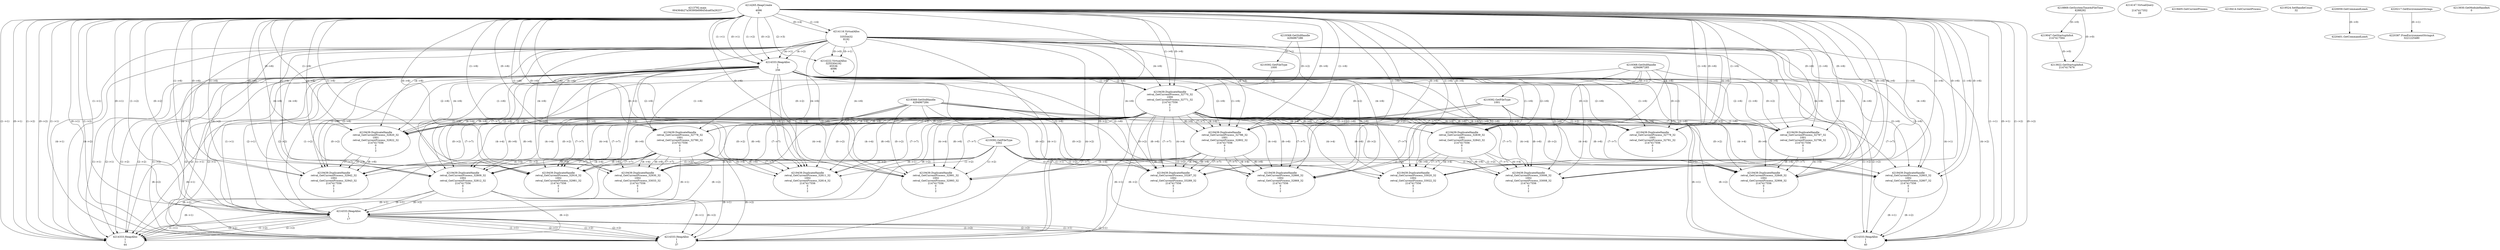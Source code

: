// Global SCDG with merge call
digraph {
	0 [label="4213792.main
004364b27a39390b69845dca65a26237"]
	1 [label="4214265.HeapCreate
1
4096
0"]
	2 [label="4218869.GetSystemTimeAsFileTime
4288292"]
	3 [label="4214116.VirtualAlloc
0
33554432
8192
1"]
	1 -> 3 [label="(1-->4)"]
	1 -> 3 [label="(0-->4)"]
	4 [label="4214147.VirtualQuery

2147417352
28"]
	5 [label="4214222.VirtualAlloc
3255304192
65536
4096
4"]
	3 -> 5 [label="(0-->1)"]
	1 -> 5 [label="(2-->3)"]
	3 -> 5 [label="(0-->0)"]
	6 [label="4219047.GetStartupInfoA
2147417564"]
	2 -> 6 [label="(0-->0)"]
	7 [label="4214333.HeapAlloc
1
1
256"]
	1 -> 7 [label="(1-->1)"]
	1 -> 7 [label="(0-->1)"]
	3 -> 7 [label="(4-->1)"]
	1 -> 7 [label="(1-->2)"]
	1 -> 7 [label="(0-->2)"]
	3 -> 7 [label="(4-->2)"]
	8 [label="4219368.GetStdHandle
4294967286"]
	9 [label="4219392.GetFileType
1000"]
	8 -> 9 [label="(0-->1)"]
	10 [label="4219405.GetCurrentProcess
"]
	11 [label="4219414.GetCurrentProcess
"]
	12 [label="4219439.DuplicateHandle
retval_GetCurrentProcess_32770_32
1000
retval_GetCurrentProcess_32771_32
2147417556
0
1
2"]
	8 -> 12 [label="(0-->2)"]
	9 -> 12 [label="(1-->2)"]
	1 -> 12 [label="(1-->6)"]
	1 -> 12 [label="(0-->6)"]
	3 -> 12 [label="(4-->6)"]
	7 -> 12 [label="(1-->6)"]
	7 -> 12 [label="(2-->6)"]
	13 [label="4219368.GetStdHandle
4294967285"]
	14 [label="4219392.GetFileType
1001"]
	13 -> 14 [label="(0-->1)"]
	15 [label="4219439.DuplicateHandle
retval_GetCurrentProcess_32778_32
1001
retval_GetCurrentProcess_32780_32
2147417556
0
1
2"]
	13 -> 15 [label="(0-->2)"]
	14 -> 15 [label="(1-->2)"]
	12 -> 15 [label="(4-->4)"]
	1 -> 15 [label="(1-->6)"]
	1 -> 15 [label="(0-->6)"]
	3 -> 15 [label="(4-->6)"]
	7 -> 15 [label="(1-->6)"]
	7 -> 15 [label="(2-->6)"]
	12 -> 15 [label="(6-->6)"]
	12 -> 15 [label="(7-->7)"]
	16 [label="4219368.GetStdHandle
4294967284"]
	17 [label="4219392.GetFileType
1002"]
	16 -> 17 [label="(0-->1)"]
	18 [label="4219439.DuplicateHandle
retval_GetCurrentProcess_32809_32
1002
retval_GetCurrentProcess_32812_32
2147417556
0
1
2"]
	16 -> 18 [label="(0-->2)"]
	17 -> 18 [label="(1-->2)"]
	12 -> 18 [label="(4-->4)"]
	15 -> 18 [label="(4-->4)"]
	1 -> 18 [label="(1-->6)"]
	1 -> 18 [label="(0-->6)"]
	3 -> 18 [label="(4-->6)"]
	7 -> 18 [label="(1-->6)"]
	7 -> 18 [label="(2-->6)"]
	12 -> 18 [label="(6-->6)"]
	15 -> 18 [label="(6-->6)"]
	12 -> 18 [label="(7-->7)"]
	15 -> 18 [label="(7-->7)"]
	19 [label="4219524.SetHandleCount
32"]
	20 [label="4220059.GetCommandLineA
"]
	21 [label="4214333.HeapAlloc
1
1
17"]
	1 -> 21 [label="(1-->1)"]
	1 -> 21 [label="(0-->1)"]
	3 -> 21 [label="(4-->1)"]
	7 -> 21 [label="(1-->1)"]
	7 -> 21 [label="(2-->1)"]
	12 -> 21 [label="(6-->1)"]
	15 -> 21 [label="(6-->1)"]
	18 -> 21 [label="(6-->1)"]
	1 -> 21 [label="(1-->2)"]
	1 -> 21 [label="(0-->2)"]
	3 -> 21 [label="(4-->2)"]
	7 -> 21 [label="(1-->2)"]
	7 -> 21 [label="(2-->2)"]
	12 -> 21 [label="(6-->2)"]
	15 -> 21 [label="(6-->2)"]
	18 -> 21 [label="(6-->2)"]
	22 [label="4220217.GetEnvironmentStrings
"]
	23 [label="4214333.HeapAlloc
1
1
44"]
	1 -> 23 [label="(1-->1)"]
	1 -> 23 [label="(0-->1)"]
	3 -> 23 [label="(4-->1)"]
	7 -> 23 [label="(1-->1)"]
	7 -> 23 [label="(2-->1)"]
	12 -> 23 [label="(6-->1)"]
	15 -> 23 [label="(6-->1)"]
	18 -> 23 [label="(6-->1)"]
	21 -> 23 [label="(1-->1)"]
	21 -> 23 [label="(2-->1)"]
	1 -> 23 [label="(1-->2)"]
	1 -> 23 [label="(0-->2)"]
	3 -> 23 [label="(4-->2)"]
	7 -> 23 [label="(1-->2)"]
	7 -> 23 [label="(2-->2)"]
	12 -> 23 [label="(6-->2)"]
	15 -> 23 [label="(6-->2)"]
	18 -> 23 [label="(6-->2)"]
	21 -> 23 [label="(1-->2)"]
	21 -> 23 [label="(2-->2)"]
	24 [label="4214333.HeapAlloc
1
1
37"]
	1 -> 24 [label="(1-->1)"]
	1 -> 24 [label="(0-->1)"]
	3 -> 24 [label="(4-->1)"]
	7 -> 24 [label="(1-->1)"]
	7 -> 24 [label="(2-->1)"]
	12 -> 24 [label="(6-->1)"]
	15 -> 24 [label="(6-->1)"]
	18 -> 24 [label="(6-->1)"]
	21 -> 24 [label="(1-->1)"]
	21 -> 24 [label="(2-->1)"]
	1 -> 24 [label="(1-->2)"]
	1 -> 24 [label="(0-->2)"]
	3 -> 24 [label="(4-->2)"]
	7 -> 24 [label="(1-->2)"]
	7 -> 24 [label="(2-->2)"]
	12 -> 24 [label="(6-->2)"]
	15 -> 24 [label="(6-->2)"]
	18 -> 24 [label="(6-->2)"]
	21 -> 24 [label="(1-->2)"]
	21 -> 24 [label="(2-->2)"]
	25 [label="4220387.FreeEnvironmentStringsA
3221225480"]
	22 -> 25 [label="(0-->1)"]
	26 [label="4213922.GetStartupInfoA
2147417676"]
	2 -> 26 [label="(0-->0)"]
	6 -> 26 [label="(0-->0)"]
	27 [label="4213930.GetModuleHandleA
0"]
	28 [label="4220401.GetCommandLineA
"]
	20 -> 28 [label="(0-->0)"]
	29 [label="4219439.DuplicateHandle
retval_GetCurrentProcess_32803_32
1002
retval_GetCurrentProcess_32807_32
2147417556
0
1
2"]
	16 -> 29 [label="(0-->2)"]
	17 -> 29 [label="(1-->2)"]
	12 -> 29 [label="(4-->4)"]
	1 -> 29 [label="(1-->6)"]
	1 -> 29 [label="(0-->6)"]
	3 -> 29 [label="(4-->6)"]
	7 -> 29 [label="(1-->6)"]
	7 -> 29 [label="(2-->6)"]
	12 -> 29 [label="(6-->6)"]
	12 -> 29 [label="(7-->7)"]
	30 [label="4214333.HeapAlloc
1
1
40"]
	1 -> 30 [label="(1-->1)"]
	1 -> 30 [label="(0-->1)"]
	3 -> 30 [label="(4-->1)"]
	7 -> 30 [label="(1-->1)"]
	7 -> 30 [label="(2-->1)"]
	12 -> 30 [label="(6-->1)"]
	21 -> 30 [label="(1-->1)"]
	21 -> 30 [label="(2-->1)"]
	29 -> 30 [label="(6-->1)"]
	1 -> 30 [label="(1-->2)"]
	1 -> 30 [label="(0-->2)"]
	3 -> 30 [label="(4-->2)"]
	7 -> 30 [label="(1-->2)"]
	7 -> 30 [label="(2-->2)"]
	12 -> 30 [label="(6-->2)"]
	21 -> 30 [label="(1-->2)"]
	21 -> 30 [label="(2-->2)"]
	29 -> 30 [label="(6-->2)"]
	31 [label="4219439.DuplicateHandle
retval_GetCurrentProcess_32786_32
1001
retval_GetCurrentProcess_32802_32
2147417556
0
1
2"]
	13 -> 31 [label="(0-->2)"]
	14 -> 31 [label="(1-->2)"]
	12 -> 31 [label="(4-->4)"]
	1 -> 31 [label="(1-->6)"]
	1 -> 31 [label="(0-->6)"]
	3 -> 31 [label="(4-->6)"]
	7 -> 31 [label="(1-->6)"]
	7 -> 31 [label="(2-->6)"]
	12 -> 31 [label="(6-->6)"]
	12 -> 31 [label="(7-->7)"]
	32 [label="4219439.DuplicateHandle
retval_GetCurrentProcess_33287_32
1002
retval_GetCurrentProcess_33289_32
2147417556
0
1
2"]
	16 -> 32 [label="(0-->2)"]
	17 -> 32 [label="(1-->2)"]
	12 -> 32 [label="(4-->4)"]
	31 -> 32 [label="(4-->4)"]
	1 -> 32 [label="(1-->6)"]
	1 -> 32 [label="(0-->6)"]
	3 -> 32 [label="(4-->6)"]
	7 -> 32 [label="(1-->6)"]
	7 -> 32 [label="(2-->6)"]
	12 -> 32 [label="(6-->6)"]
	31 -> 32 [label="(6-->6)"]
	12 -> 32 [label="(7-->7)"]
	31 -> 32 [label="(7-->7)"]
	33 [label="4219439.DuplicateHandle
retval_GetCurrentProcess_32811_32
1002
retval_GetCurrentProcess_32814_32
2147417556
0
1
2"]
	16 -> 33 [label="(0-->2)"]
	17 -> 33 [label="(1-->2)"]
	12 -> 33 [label="(4-->4)"]
	15 -> 33 [label="(4-->4)"]
	1 -> 33 [label="(1-->6)"]
	1 -> 33 [label="(0-->6)"]
	3 -> 33 [label="(4-->6)"]
	7 -> 33 [label="(1-->6)"]
	7 -> 33 [label="(2-->6)"]
	12 -> 33 [label="(6-->6)"]
	15 -> 33 [label="(6-->6)"]
	12 -> 33 [label="(7-->7)"]
	15 -> 33 [label="(7-->7)"]
	34 [label="4219439.DuplicateHandle
retval_GetCurrentProcess_32866_32
1002
retval_GetCurrentProcess_32869_32
2147417556
0
1
2"]
	16 -> 34 [label="(0-->2)"]
	17 -> 34 [label="(1-->2)"]
	12 -> 34 [label="(4-->4)"]
	31 -> 34 [label="(4-->4)"]
	1 -> 34 [label="(1-->6)"]
	1 -> 34 [label="(0-->6)"]
	3 -> 34 [label="(4-->6)"]
	7 -> 34 [label="(1-->6)"]
	7 -> 34 [label="(2-->6)"]
	12 -> 34 [label="(6-->6)"]
	31 -> 34 [label="(6-->6)"]
	12 -> 34 [label="(7-->7)"]
	31 -> 34 [label="(7-->7)"]
	35 [label="4219439.DuplicateHandle
retval_GetCurrentProcess_32787_32
1001
retval_GetCurrentProcess_32796_32
2147417556
0
1
2"]
	13 -> 35 [label="(0-->2)"]
	14 -> 35 [label="(1-->2)"]
	12 -> 35 [label="(4-->4)"]
	1 -> 35 [label="(1-->6)"]
	1 -> 35 [label="(0-->6)"]
	3 -> 35 [label="(4-->6)"]
	7 -> 35 [label="(1-->6)"]
	7 -> 35 [label="(2-->6)"]
	12 -> 35 [label="(6-->6)"]
	12 -> 35 [label="(7-->7)"]
	36 [label="4219439.DuplicateHandle
retval_GetCurrentProcess_32849_32
1002
retval_GetCurrentProcess_32906_32
2147417556
0
1
2"]
	16 -> 36 [label="(0-->2)"]
	17 -> 36 [label="(1-->2)"]
	12 -> 36 [label="(4-->4)"]
	35 -> 36 [label="(4-->4)"]
	1 -> 36 [label="(1-->6)"]
	1 -> 36 [label="(0-->6)"]
	3 -> 36 [label="(4-->6)"]
	7 -> 36 [label="(1-->6)"]
	7 -> 36 [label="(2-->6)"]
	12 -> 36 [label="(6-->6)"]
	35 -> 36 [label="(6-->6)"]
	12 -> 36 [label="(7-->7)"]
	35 -> 36 [label="(7-->7)"]
	37 [label="4219439.DuplicateHandle
retval_GetCurrentProcess_32820_32
1001
retval_GetCurrentProcess_32822_32
2147417556
0
1
2"]
	13 -> 37 [label="(0-->2)"]
	14 -> 37 [label="(1-->2)"]
	12 -> 37 [label="(4-->4)"]
	1 -> 37 [label="(1-->6)"]
	1 -> 37 [label="(0-->6)"]
	3 -> 37 [label="(4-->6)"]
	7 -> 37 [label="(1-->6)"]
	7 -> 37 [label="(2-->6)"]
	12 -> 37 [label="(6-->6)"]
	12 -> 37 [label="(7-->7)"]
	38 [label="4219439.DuplicateHandle
retval_GetCurrentProcess_32942_32
1002
retval_GetCurrentProcess_32943_32
2147417556
0
1
2"]
	16 -> 38 [label="(0-->2)"]
	17 -> 38 [label="(1-->2)"]
	12 -> 38 [label="(4-->4)"]
	37 -> 38 [label="(4-->4)"]
	1 -> 38 [label="(1-->6)"]
	1 -> 38 [label="(0-->6)"]
	3 -> 38 [label="(4-->6)"]
	7 -> 38 [label="(1-->6)"]
	7 -> 38 [label="(2-->6)"]
	12 -> 38 [label="(6-->6)"]
	37 -> 38 [label="(6-->6)"]
	12 -> 38 [label="(7-->7)"]
	37 -> 38 [label="(7-->7)"]
	39 [label="4219439.DuplicateHandle
retval_GetCurrentProcess_32916_32
1002
retval_GetCurrentProcess_32981_32
2147417556
0
1
2"]
	16 -> 39 [label="(0-->2)"]
	17 -> 39 [label="(1-->2)"]
	12 -> 39 [label="(4-->4)"]
	15 -> 39 [label="(4-->4)"]
	1 -> 39 [label="(1-->6)"]
	1 -> 39 [label="(0-->6)"]
	3 -> 39 [label="(4-->6)"]
	7 -> 39 [label="(1-->6)"]
	7 -> 39 [label="(2-->6)"]
	12 -> 39 [label="(6-->6)"]
	15 -> 39 [label="(6-->6)"]
	12 -> 39 [label="(7-->7)"]
	15 -> 39 [label="(7-->7)"]
	40 [label="4219439.DuplicateHandle
retval_GetCurrentProcess_32991_32
1002
retval_GetCurrentProcess_32993_32
2147417556
0
1
2"]
	16 -> 40 [label="(0-->2)"]
	17 -> 40 [label="(1-->2)"]
	12 -> 40 [label="(4-->4)"]
	31 -> 40 [label="(4-->4)"]
	1 -> 40 [label="(1-->6)"]
	1 -> 40 [label="(0-->6)"]
	3 -> 40 [label="(4-->6)"]
	7 -> 40 [label="(1-->6)"]
	7 -> 40 [label="(2-->6)"]
	12 -> 40 [label="(6-->6)"]
	31 -> 40 [label="(6-->6)"]
	12 -> 40 [label="(7-->7)"]
	31 -> 40 [label="(7-->7)"]
	41 [label="4219439.DuplicateHandle
retval_GetCurrentProcess_32839_32
1001
retval_GetCurrentProcess_32843_32
2147417556
0
1
2"]
	13 -> 41 [label="(0-->2)"]
	14 -> 41 [label="(1-->2)"]
	12 -> 41 [label="(4-->4)"]
	1 -> 41 [label="(1-->6)"]
	1 -> 41 [label="(0-->6)"]
	3 -> 41 [label="(4-->6)"]
	7 -> 41 [label="(1-->6)"]
	7 -> 41 [label="(2-->6)"]
	12 -> 41 [label="(6-->6)"]
	12 -> 41 [label="(7-->7)"]
	42 [label="4219439.DuplicateHandle
retval_GetCurrentProcess_33020_32
1002
retval_GetCurrentProcess_33022_32
2147417556
0
1
2"]
	16 -> 42 [label="(0-->2)"]
	17 -> 42 [label="(1-->2)"]
	12 -> 42 [label="(4-->4)"]
	41 -> 42 [label="(4-->4)"]
	1 -> 42 [label="(1-->6)"]
	1 -> 42 [label="(0-->6)"]
	3 -> 42 [label="(4-->6)"]
	7 -> 42 [label="(1-->6)"]
	7 -> 42 [label="(2-->6)"]
	12 -> 42 [label="(6-->6)"]
	41 -> 42 [label="(6-->6)"]
	12 -> 42 [label="(7-->7)"]
	41 -> 42 [label="(7-->7)"]
	43 [label="4219439.DuplicateHandle
retval_GetCurrentProcess_32930_32
1002
retval_GetCurrentProcess_33033_32
2147417556
0
1
2"]
	16 -> 43 [label="(0-->2)"]
	17 -> 43 [label="(1-->2)"]
	12 -> 43 [label="(4-->4)"]
	15 -> 43 [label="(4-->4)"]
	1 -> 43 [label="(1-->6)"]
	1 -> 43 [label="(0-->6)"]
	3 -> 43 [label="(4-->6)"]
	7 -> 43 [label="(1-->6)"]
	7 -> 43 [label="(2-->6)"]
	12 -> 43 [label="(6-->6)"]
	15 -> 43 [label="(6-->6)"]
	12 -> 43 [label="(7-->7)"]
	15 -> 43 [label="(7-->7)"]
	44 [label="4219439.DuplicateHandle
retval_GetCurrentProcess_32779_32
1001
retval_GetCurrentProcess_32781_32
2147417556
0
1
2"]
	13 -> 44 [label="(0-->2)"]
	14 -> 44 [label="(1-->2)"]
	12 -> 44 [label="(4-->4)"]
	1 -> 44 [label="(1-->6)"]
	1 -> 44 [label="(0-->6)"]
	3 -> 44 [label="(4-->6)"]
	7 -> 44 [label="(1-->6)"]
	7 -> 44 [label="(2-->6)"]
	12 -> 44 [label="(6-->6)"]
	12 -> 44 [label="(7-->7)"]
	45 [label="4219439.DuplicateHandle
retval_GetCurrentProcess_33006_32
1002
retval_GetCurrentProcess_33008_32
2147417556
0
1
2"]
	16 -> 45 [label="(0-->2)"]
	17 -> 45 [label="(1-->2)"]
	12 -> 45 [label="(4-->4)"]
	41 -> 45 [label="(4-->4)"]
	1 -> 45 [label="(1-->6)"]
	1 -> 45 [label="(0-->6)"]
	3 -> 45 [label="(4-->6)"]
	7 -> 45 [label="(1-->6)"]
	7 -> 45 [label="(2-->6)"]
	12 -> 45 [label="(6-->6)"]
	41 -> 45 [label="(6-->6)"]
	12 -> 45 [label="(7-->7)"]
	41 -> 45 [label="(7-->7)"]
}
